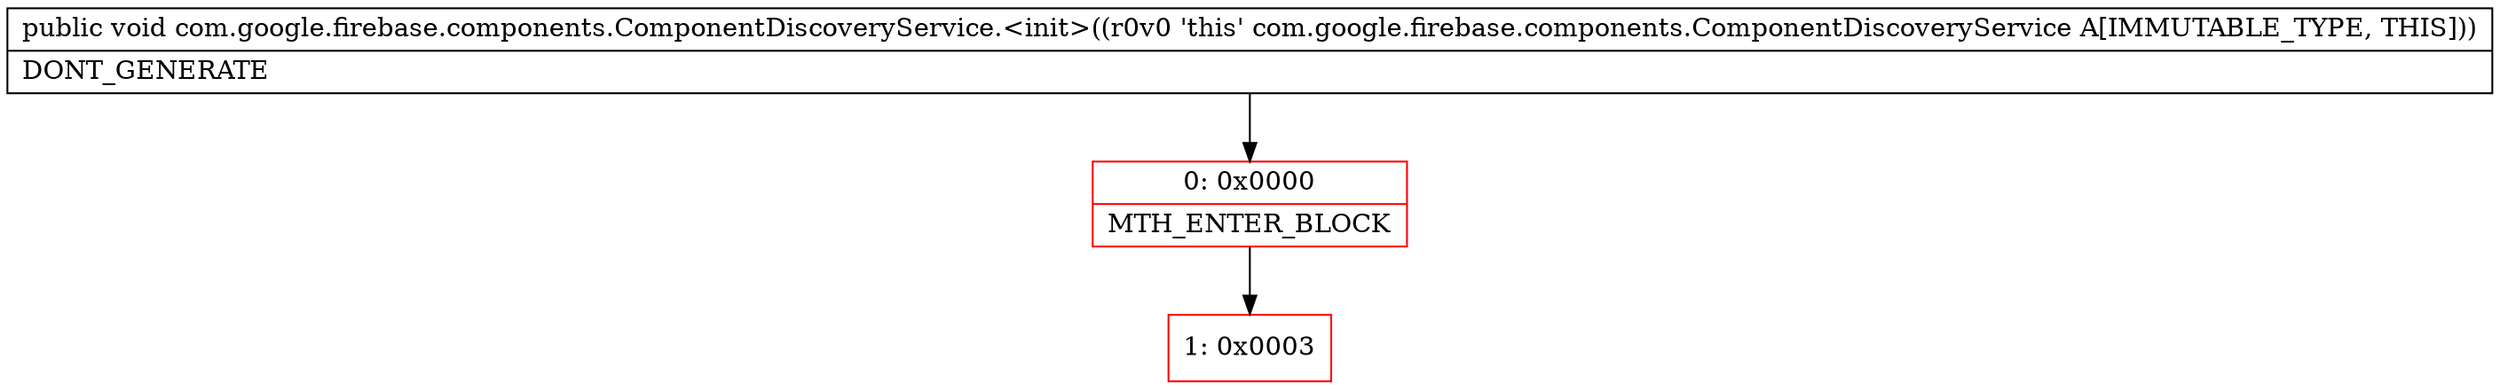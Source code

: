 digraph "CFG forcom.google.firebase.components.ComponentDiscoveryService.\<init\>()V" {
subgraph cluster_Region_1641582226 {
label = "R(0)";
node [shape=record,color=blue];
}
Node_0 [shape=record,color=red,label="{0\:\ 0x0000|MTH_ENTER_BLOCK\l}"];
Node_1 [shape=record,color=red,label="{1\:\ 0x0003}"];
MethodNode[shape=record,label="{public void com.google.firebase.components.ComponentDiscoveryService.\<init\>((r0v0 'this' com.google.firebase.components.ComponentDiscoveryService A[IMMUTABLE_TYPE, THIS]))  | DONT_GENERATE\l}"];
MethodNode -> Node_0;
Node_0 -> Node_1;
}

